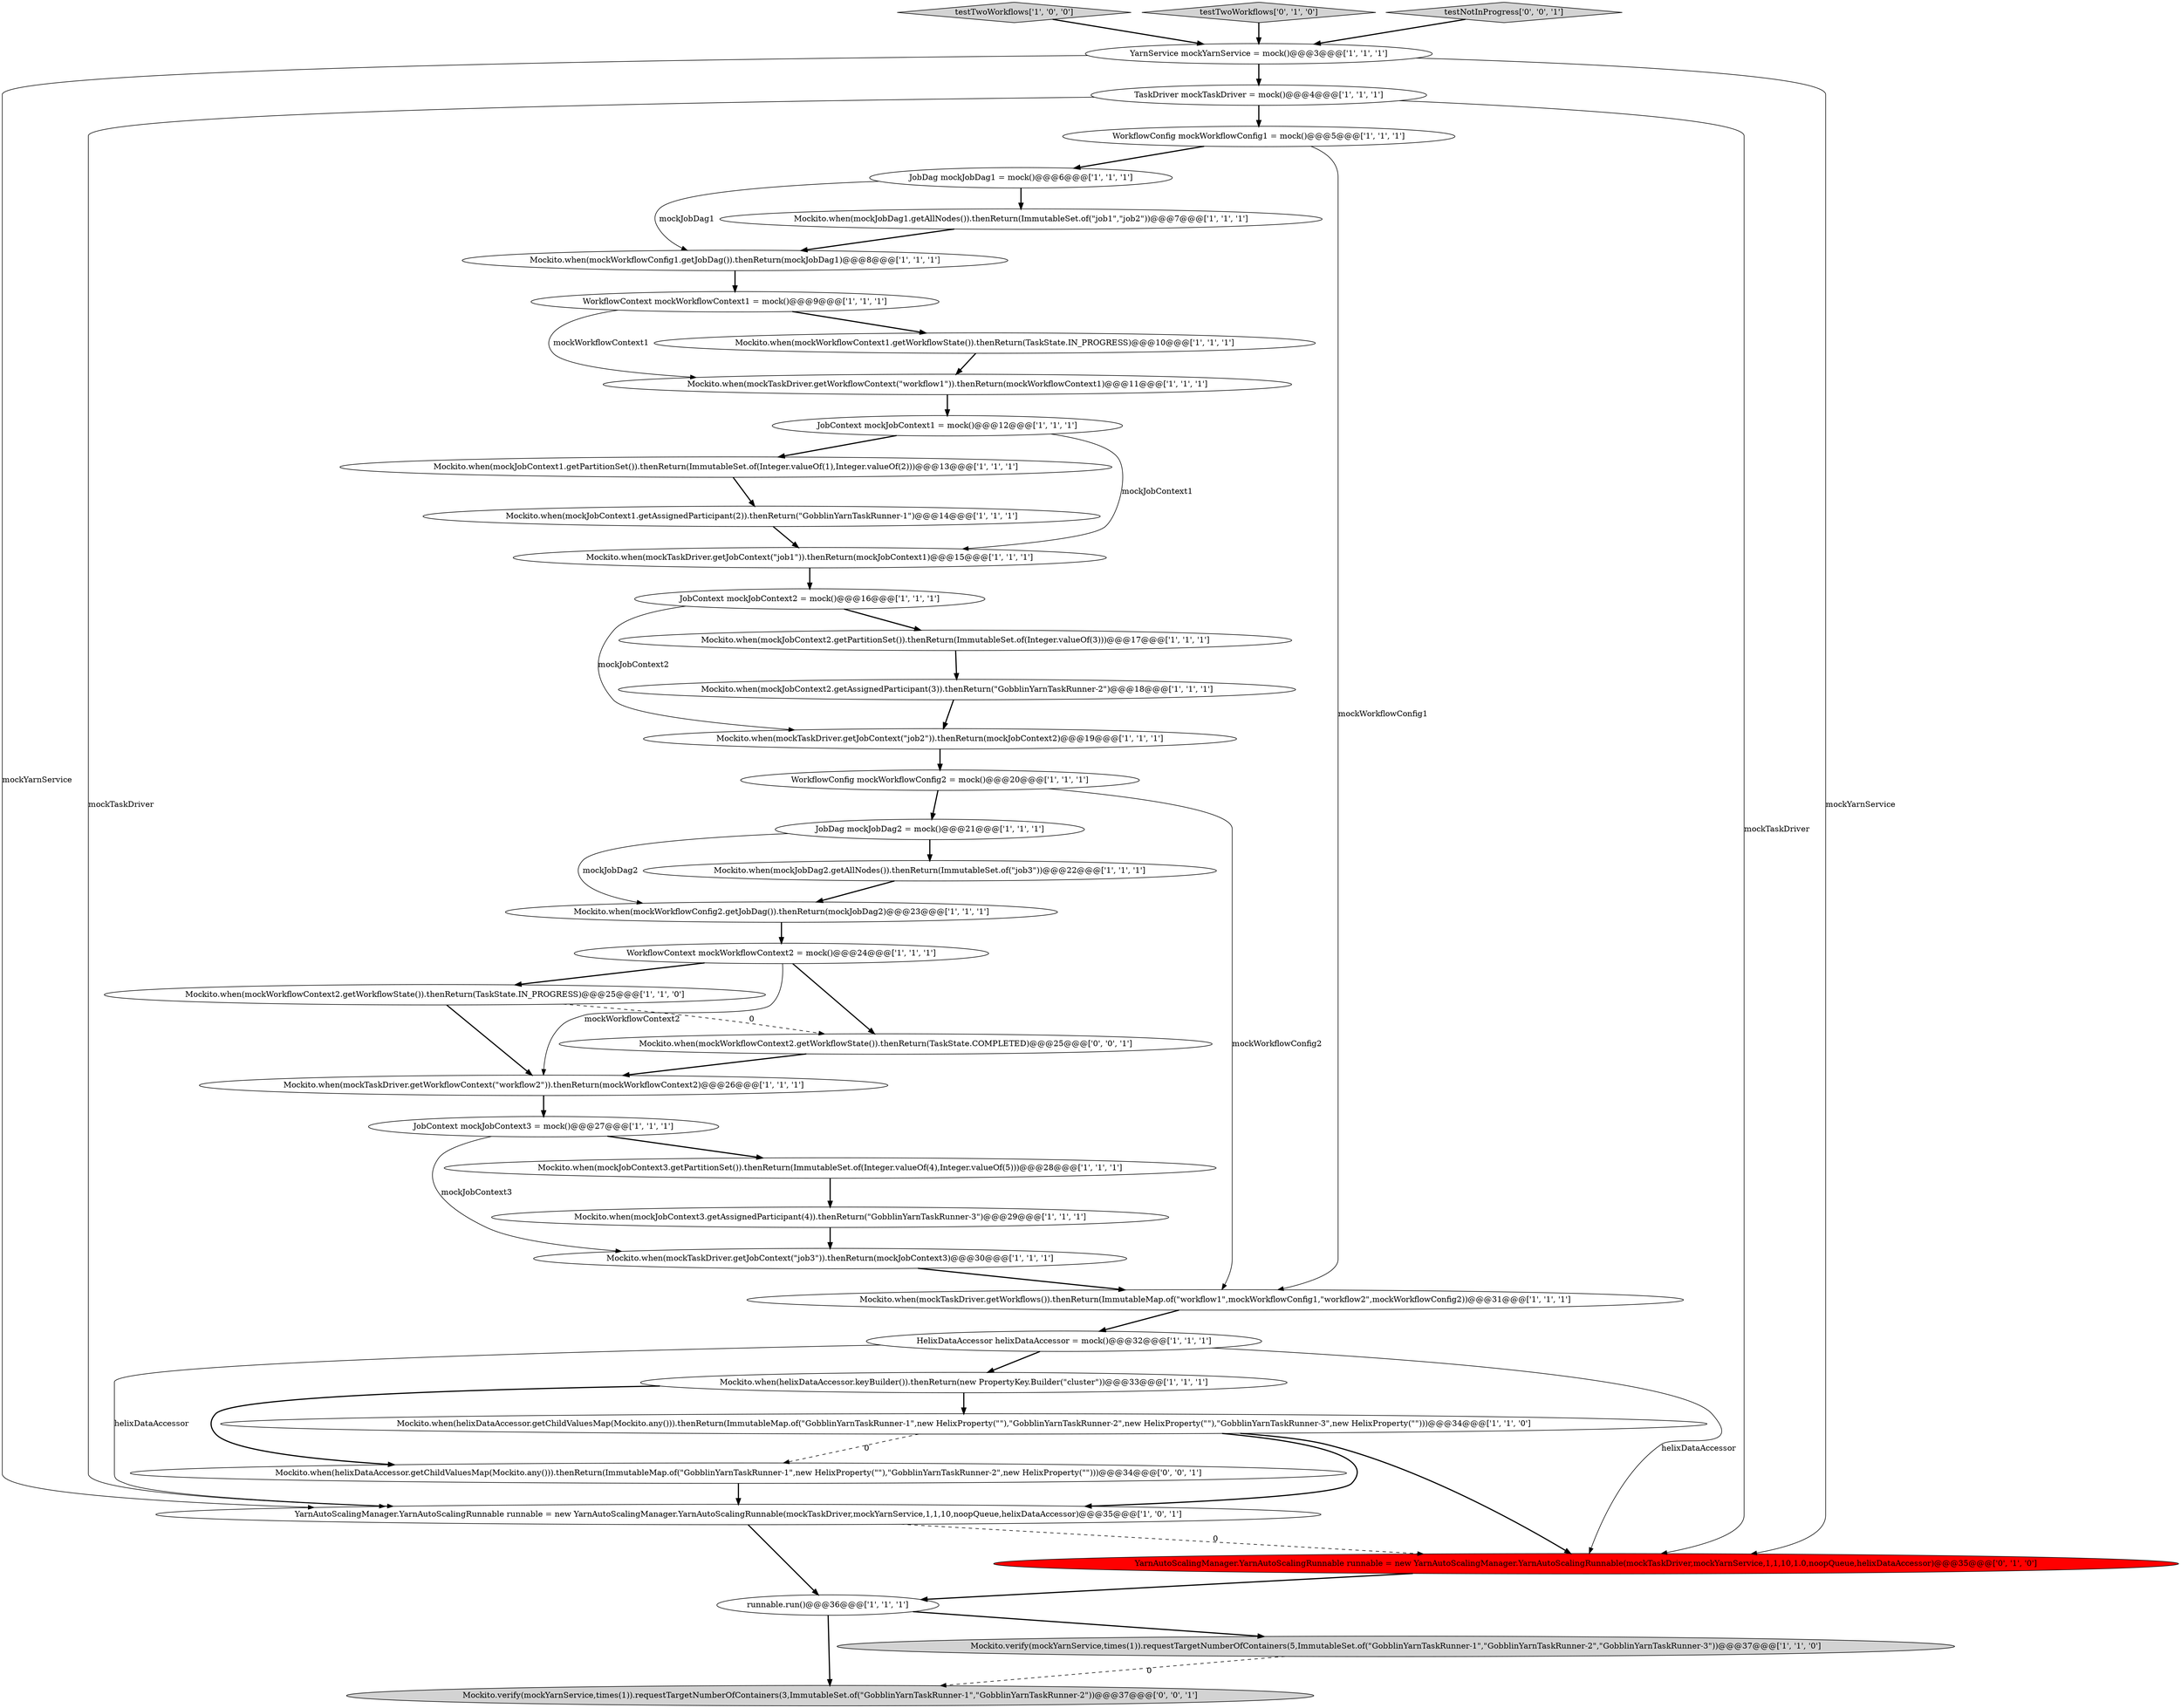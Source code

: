 digraph {
32 [style = filled, label = "Mockito.when(mockJobContext3.getPartitionSet()).thenReturn(ImmutableSet.of(Integer.valueOf(4),Integer.valueOf(5)))@@@28@@@['1', '1', '1']", fillcolor = white, shape = ellipse image = "AAA0AAABBB1BBB"];
2 [style = filled, label = "Mockito.when(mockWorkflowContext1.getWorkflowState()).thenReturn(TaskState.IN_PROGRESS)@@@10@@@['1', '1', '1']", fillcolor = white, shape = ellipse image = "AAA0AAABBB1BBB"];
10 [style = filled, label = "Mockito.when(mockJobContext2.getAssignedParticipant(3)).thenReturn(\"GobblinYarnTaskRunner-2\")@@@18@@@['1', '1', '1']", fillcolor = white, shape = ellipse image = "AAA0AAABBB1BBB"];
9 [style = filled, label = "Mockito.when(mockWorkflowConfig2.getJobDag()).thenReturn(mockJobDag2)@@@23@@@['1', '1', '1']", fillcolor = white, shape = ellipse image = "AAA0AAABBB1BBB"];
7 [style = filled, label = "Mockito.when(helixDataAccessor.keyBuilder()).thenReturn(new PropertyKey.Builder(\"cluster\"))@@@33@@@['1', '1', '1']", fillcolor = white, shape = ellipse image = "AAA0AAABBB1BBB"];
17 [style = filled, label = "TaskDriver mockTaskDriver = mock()@@@4@@@['1', '1', '1']", fillcolor = white, shape = ellipse image = "AAA0AAABBB1BBB"];
40 [style = filled, label = "Mockito.when(helixDataAccessor.getChildValuesMap(Mockito.any())).thenReturn(ImmutableMap.of(\"GobblinYarnTaskRunner-1\",new HelixProperty(\"\"),\"GobblinYarnTaskRunner-2\",new HelixProperty(\"\")))@@@34@@@['0', '0', '1']", fillcolor = white, shape = ellipse image = "AAA0AAABBB3BBB"];
34 [style = filled, label = "Mockito.when(mockJobDag1.getAllNodes()).thenReturn(ImmutableSet.of(\"job1\",\"job2\"))@@@7@@@['1', '1', '1']", fillcolor = white, shape = ellipse image = "AAA0AAABBB1BBB"];
0 [style = filled, label = "WorkflowContext mockWorkflowContext2 = mock()@@@24@@@['1', '1', '1']", fillcolor = white, shape = ellipse image = "AAA0AAABBB1BBB"];
41 [style = filled, label = "Mockito.when(mockWorkflowContext2.getWorkflowState()).thenReturn(TaskState.COMPLETED)@@@25@@@['0', '0', '1']", fillcolor = white, shape = ellipse image = "AAA0AAABBB3BBB"];
12 [style = filled, label = "JobContext mockJobContext3 = mock()@@@27@@@['1', '1', '1']", fillcolor = white, shape = ellipse image = "AAA0AAABBB1BBB"];
6 [style = filled, label = "WorkflowContext mockWorkflowContext1 = mock()@@@9@@@['1', '1', '1']", fillcolor = white, shape = ellipse image = "AAA0AAABBB1BBB"];
25 [style = filled, label = "YarnService mockYarnService = mock()@@@3@@@['1', '1', '1']", fillcolor = white, shape = ellipse image = "AAA0AAABBB1BBB"];
29 [style = filled, label = "Mockito.when(mockWorkflowConfig1.getJobDag()).thenReturn(mockJobDag1)@@@8@@@['1', '1', '1']", fillcolor = white, shape = ellipse image = "AAA0AAABBB1BBB"];
31 [style = filled, label = "Mockito.when(mockJobContext1.getPartitionSet()).thenReturn(ImmutableSet.of(Integer.valueOf(1),Integer.valueOf(2)))@@@13@@@['1', '1', '1']", fillcolor = white, shape = ellipse image = "AAA0AAABBB1BBB"];
23 [style = filled, label = "runnable.run()@@@36@@@['1', '1', '1']", fillcolor = white, shape = ellipse image = "AAA0AAABBB1BBB"];
22 [style = filled, label = "JobContext mockJobContext1 = mock()@@@12@@@['1', '1', '1']", fillcolor = white, shape = ellipse image = "AAA0AAABBB1BBB"];
33 [style = filled, label = "Mockito.when(mockTaskDriver.getWorkflowContext(\"workflow2\")).thenReturn(mockWorkflowContext2)@@@26@@@['1', '1', '1']", fillcolor = white, shape = ellipse image = "AAA0AAABBB1BBB"];
24 [style = filled, label = "Mockito.when(mockJobContext3.getAssignedParticipant(4)).thenReturn(\"GobblinYarnTaskRunner-3\")@@@29@@@['1', '1', '1']", fillcolor = white, shape = ellipse image = "AAA0AAABBB1BBB"];
14 [style = filled, label = "testTwoWorkflows['1', '0', '0']", fillcolor = lightgray, shape = diamond image = "AAA0AAABBB1BBB"];
39 [style = filled, label = "Mockito.verify(mockYarnService,times(1)).requestTargetNumberOfContainers(3,ImmutableSet.of(\"GobblinYarnTaskRunner-1\",\"GobblinYarnTaskRunner-2\"))@@@37@@@['0', '0', '1']", fillcolor = lightgray, shape = ellipse image = "AAA0AAABBB3BBB"];
30 [style = filled, label = "JobDag mockJobDag2 = mock()@@@21@@@['1', '1', '1']", fillcolor = white, shape = ellipse image = "AAA0AAABBB1BBB"];
13 [style = filled, label = "HelixDataAccessor helixDataAccessor = mock()@@@32@@@['1', '1', '1']", fillcolor = white, shape = ellipse image = "AAA0AAABBB1BBB"];
27 [style = filled, label = "Mockito.when(mockTaskDriver.getWorkflowContext(\"workflow1\")).thenReturn(mockWorkflowContext1)@@@11@@@['1', '1', '1']", fillcolor = white, shape = ellipse image = "AAA0AAABBB1BBB"];
16 [style = filled, label = "Mockito.when(mockTaskDriver.getJobContext(\"job3\")).thenReturn(mockJobContext3)@@@30@@@['1', '1', '1']", fillcolor = white, shape = ellipse image = "AAA0AAABBB1BBB"];
28 [style = filled, label = "Mockito.when(mockTaskDriver.getJobContext(\"job2\")).thenReturn(mockJobContext2)@@@19@@@['1', '1', '1']", fillcolor = white, shape = ellipse image = "AAA0AAABBB1BBB"];
37 [style = filled, label = "testTwoWorkflows['0', '1', '0']", fillcolor = lightgray, shape = diamond image = "AAA0AAABBB2BBB"];
11 [style = filled, label = "WorkflowConfig mockWorkflowConfig1 = mock()@@@5@@@['1', '1', '1']", fillcolor = white, shape = ellipse image = "AAA0AAABBB1BBB"];
18 [style = filled, label = "Mockito.when(mockTaskDriver.getJobContext(\"job1\")).thenReturn(mockJobContext1)@@@15@@@['1', '1', '1']", fillcolor = white, shape = ellipse image = "AAA0AAABBB1BBB"];
1 [style = filled, label = "Mockito.when(mockTaskDriver.getWorkflows()).thenReturn(ImmutableMap.of(\"workflow1\",mockWorkflowConfig1,\"workflow2\",mockWorkflowConfig2))@@@31@@@['1', '1', '1']", fillcolor = white, shape = ellipse image = "AAA0AAABBB1BBB"];
3 [style = filled, label = "Mockito.when(mockJobDag2.getAllNodes()).thenReturn(ImmutableSet.of(\"job3\"))@@@22@@@['1', '1', '1']", fillcolor = white, shape = ellipse image = "AAA0AAABBB1BBB"];
5 [style = filled, label = "Mockito.verify(mockYarnService,times(1)).requestTargetNumberOfContainers(5,ImmutableSet.of(\"GobblinYarnTaskRunner-1\",\"GobblinYarnTaskRunner-2\",\"GobblinYarnTaskRunner-3\"))@@@37@@@['1', '1', '0']", fillcolor = lightgray, shape = ellipse image = "AAA0AAABBB1BBB"];
15 [style = filled, label = "Mockito.when(helixDataAccessor.getChildValuesMap(Mockito.any())).thenReturn(ImmutableMap.of(\"GobblinYarnTaskRunner-1\",new HelixProperty(\"\"),\"GobblinYarnTaskRunner-2\",new HelixProperty(\"\"),\"GobblinYarnTaskRunner-3\",new HelixProperty(\"\")))@@@34@@@['1', '1', '0']", fillcolor = white, shape = ellipse image = "AAA0AAABBB1BBB"];
26 [style = filled, label = "JobContext mockJobContext2 = mock()@@@16@@@['1', '1', '1']", fillcolor = white, shape = ellipse image = "AAA0AAABBB1BBB"];
19 [style = filled, label = "Mockito.when(mockWorkflowContext2.getWorkflowState()).thenReturn(TaskState.IN_PROGRESS)@@@25@@@['1', '1', '0']", fillcolor = white, shape = ellipse image = "AAA0AAABBB1BBB"];
35 [style = filled, label = "JobDag mockJobDag1 = mock()@@@6@@@['1', '1', '1']", fillcolor = white, shape = ellipse image = "AAA0AAABBB1BBB"];
36 [style = filled, label = "YarnAutoScalingManager.YarnAutoScalingRunnable runnable = new YarnAutoScalingManager.YarnAutoScalingRunnable(mockTaskDriver,mockYarnService,1,1,10,1.0,noopQueue,helixDataAccessor)@@@35@@@['0', '1', '0']", fillcolor = red, shape = ellipse image = "AAA1AAABBB2BBB"];
21 [style = filled, label = "Mockito.when(mockJobContext2.getPartitionSet()).thenReturn(ImmutableSet.of(Integer.valueOf(3)))@@@17@@@['1', '1', '1']", fillcolor = white, shape = ellipse image = "AAA0AAABBB1BBB"];
8 [style = filled, label = "Mockito.when(mockJobContext1.getAssignedParticipant(2)).thenReturn(\"GobblinYarnTaskRunner-1\")@@@14@@@['1', '1', '1']", fillcolor = white, shape = ellipse image = "AAA0AAABBB1BBB"];
4 [style = filled, label = "YarnAutoScalingManager.YarnAutoScalingRunnable runnable = new YarnAutoScalingManager.YarnAutoScalingRunnable(mockTaskDriver,mockYarnService,1,1,10,noopQueue,helixDataAccessor)@@@35@@@['1', '0', '1']", fillcolor = white, shape = ellipse image = "AAA0AAABBB1BBB"];
38 [style = filled, label = "testNotInProgress['0', '0', '1']", fillcolor = lightgray, shape = diamond image = "AAA0AAABBB3BBB"];
20 [style = filled, label = "WorkflowConfig mockWorkflowConfig2 = mock()@@@20@@@['1', '1', '1']", fillcolor = white, shape = ellipse image = "AAA0AAABBB1BBB"];
19->33 [style = bold, label=""];
40->4 [style = bold, label=""];
6->27 [style = solid, label="mockWorkflowContext1"];
20->1 [style = solid, label="mockWorkflowConfig2"];
34->29 [style = bold, label=""];
21->10 [style = bold, label=""];
14->25 [style = bold, label=""];
10->28 [style = bold, label=""];
9->0 [style = bold, label=""];
23->5 [style = bold, label=""];
25->36 [style = solid, label="mockYarnService"];
28->20 [style = bold, label=""];
0->19 [style = bold, label=""];
8->18 [style = bold, label=""];
37->25 [style = bold, label=""];
25->4 [style = solid, label="mockYarnService"];
18->26 [style = bold, label=""];
12->16 [style = solid, label="mockJobContext3"];
12->32 [style = bold, label=""];
22->31 [style = bold, label=""];
5->39 [style = dashed, label="0"];
33->12 [style = bold, label=""];
15->40 [style = dashed, label="0"];
27->22 [style = bold, label=""];
25->17 [style = bold, label=""];
1->13 [style = bold, label=""];
13->4 [style = solid, label="helixDataAccessor"];
11->35 [style = bold, label=""];
17->36 [style = solid, label="mockTaskDriver"];
19->41 [style = dashed, label="0"];
26->21 [style = bold, label=""];
6->2 [style = bold, label=""];
35->29 [style = solid, label="mockJobDag1"];
3->9 [style = bold, label=""];
0->41 [style = bold, label=""];
24->16 [style = bold, label=""];
30->9 [style = solid, label="mockJobDag2"];
29->6 [style = bold, label=""];
13->36 [style = solid, label="helixDataAccessor"];
0->33 [style = solid, label="mockWorkflowContext2"];
36->23 [style = bold, label=""];
4->36 [style = dashed, label="0"];
30->3 [style = bold, label=""];
16->1 [style = bold, label=""];
13->7 [style = bold, label=""];
11->1 [style = solid, label="mockWorkflowConfig1"];
15->4 [style = bold, label=""];
23->39 [style = bold, label=""];
2->27 [style = bold, label=""];
38->25 [style = bold, label=""];
7->15 [style = bold, label=""];
41->33 [style = bold, label=""];
35->34 [style = bold, label=""];
20->30 [style = bold, label=""];
32->24 [style = bold, label=""];
17->4 [style = solid, label="mockTaskDriver"];
31->8 [style = bold, label=""];
22->18 [style = solid, label="mockJobContext1"];
7->40 [style = bold, label=""];
4->23 [style = bold, label=""];
15->36 [style = bold, label=""];
17->11 [style = bold, label=""];
26->28 [style = solid, label="mockJobContext2"];
}
